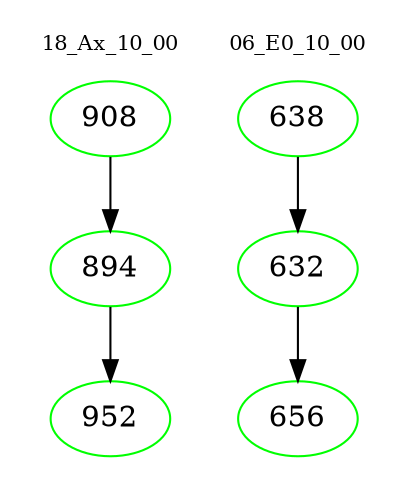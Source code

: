 digraph{
subgraph cluster_0 {
color = white
label = "18_Ax_10_00";
fontsize=10;
T0_908 [label="908", color="green"]
T0_908 -> T0_894 [color="black"]
T0_894 [label="894", color="green"]
T0_894 -> T0_952 [color="black"]
T0_952 [label="952", color="green"]
}
subgraph cluster_1 {
color = white
label = "06_E0_10_00";
fontsize=10;
T1_638 [label="638", color="green"]
T1_638 -> T1_632 [color="black"]
T1_632 [label="632", color="green"]
T1_632 -> T1_656 [color="black"]
T1_656 [label="656", color="green"]
}
}
